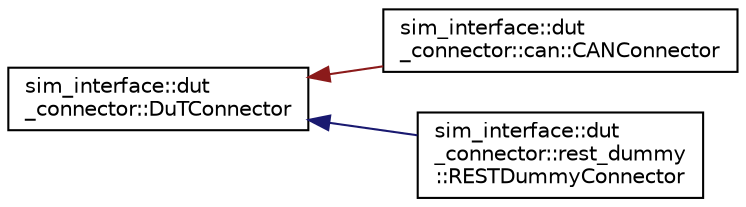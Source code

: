 digraph "Graphical Class Hierarchy"
{
 // LATEX_PDF_SIZE
  edge [fontname="Helvetica",fontsize="10",labelfontname="Helvetica",labelfontsize="10"];
  node [fontname="Helvetica",fontsize="10",shape=record];
  rankdir="LR";
  Node0 [label="sim_interface::dut\l_connector::DuTConnector",height=0.2,width=0.4,color="black", fillcolor="white", style="filled",URL="$classsim__interface_1_1dut__connector_1_1DuTConnector.html",tooltip=" "];
  Node0 -> Node1 [dir="back",color="firebrick4",fontsize="10",style="solid",fontname="Helvetica"];
  Node1 [label="sim_interface::dut\l_connector::can::CANConnector",height=0.2,width=0.4,color="black", fillcolor="white", style="filled",URL="$classsim__interface_1_1dut__connector_1_1can_1_1CANConnector.html",tooltip=" "];
  Node0 -> Node2 [dir="back",color="midnightblue",fontsize="10",style="solid",fontname="Helvetica"];
  Node2 [label="sim_interface::dut\l_connector::rest_dummy\l::RESTDummyConnector",height=0.2,width=0.4,color="black", fillcolor="white", style="filled",URL="$classsim__interface_1_1dut__connector_1_1rest__dummy_1_1RESTDummyConnector.html",tooltip=" "];
}
